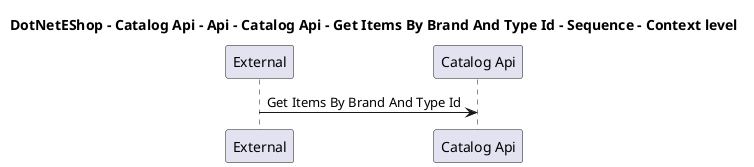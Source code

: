 @startuml

title DotNetEShop - Catalog Api - Api - Catalog Api - Get Items By Brand And Type Id - Sequence - Context level

participant "External" as C4InterFlow.SoftwareSystems.ExternalSystem
participant "Catalog Api" as DotNetEShop.SoftwareSystems.CatalogApi

C4InterFlow.SoftwareSystems.ExternalSystem -> DotNetEShop.SoftwareSystems.CatalogApi : Get Items By Brand And Type Id


@enduml
